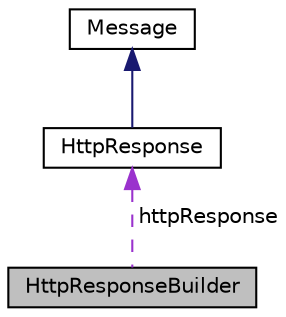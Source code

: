 digraph "HttpResponseBuilder"
{
  edge [fontname="Helvetica",fontsize="10",labelfontname="Helvetica",labelfontsize="10"];
  node [fontname="Helvetica",fontsize="10",shape=record];
  Node1 [label="HttpResponseBuilder",height=0.2,width=0.4,color="black", fillcolor="grey75", style="filled", fontcolor="black"];
  Node2 -> Node1 [dir="back",color="darkorchid3",fontsize="10",style="dashed",label=" httpResponse" ,fontname="Helvetica"];
  Node2 [label="HttpResponse",height=0.2,width=0.4,color="black", fillcolor="white", style="filled",URL="$classHttpResponse.html"];
  Node3 -> Node2 [dir="back",color="midnightblue",fontsize="10",style="solid",fontname="Helvetica"];
  Node3 [label="Message",height=0.2,width=0.4,color="black", fillcolor="white", style="filled",URL="$classHttpMessage.html",tooltip="Abstract base class for Request and HttpResponse. "];
}
